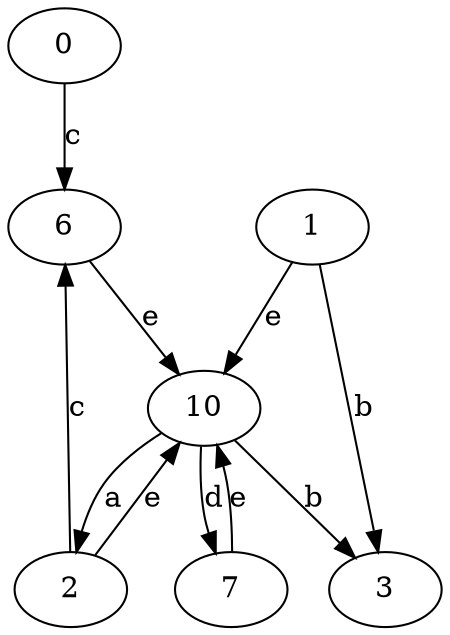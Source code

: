 strict digraph  {
0;
1;
2;
3;
6;
7;
10;
0 -> 6  [label=c];
1 -> 3  [label=b];
1 -> 10  [label=e];
2 -> 6  [label=c];
2 -> 10  [label=e];
6 -> 10  [label=e];
7 -> 10  [label=e];
10 -> 2  [label=a];
10 -> 3  [label=b];
10 -> 7  [label=d];
}
